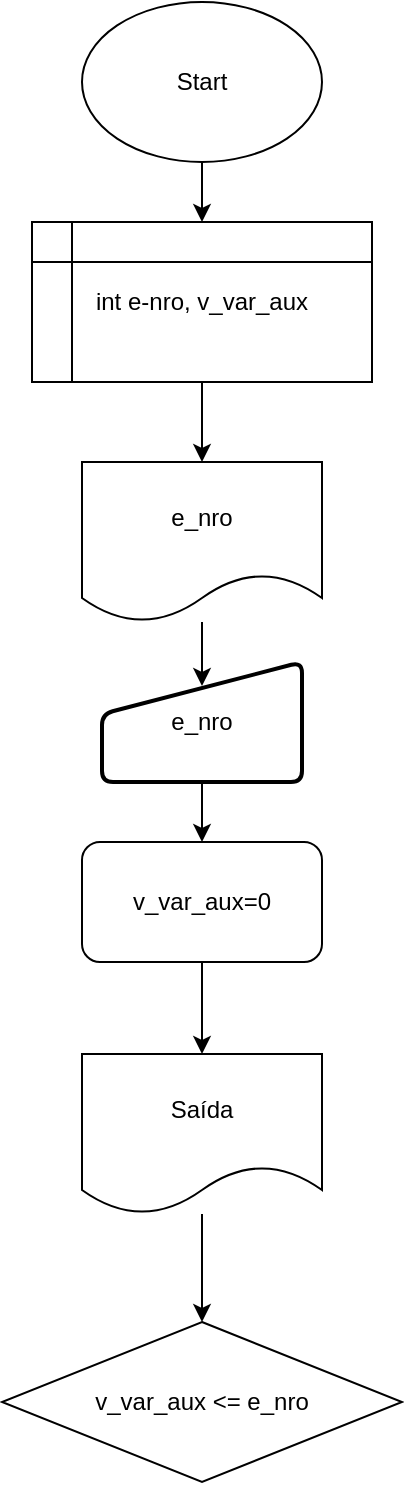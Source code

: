 <mxfile version="17.4.0" type="device"><diagram id="O2naOotr4jOkaDZB_bnx" name="Page-1"><mxGraphModel dx="1422" dy="1963" grid="1" gridSize="10" guides="1" tooltips="1" connect="1" arrows="1" fold="1" page="1" pageScale="1" pageWidth="827" pageHeight="1169" math="0" shadow="0"><root><mxCell id="0"/><mxCell id="1" parent="0"/><mxCell id="Vpa1Qp3E8VOuGn9DeOBI-2" style="edgeStyle=orthogonalEdgeStyle;rounded=0;orthogonalLoop=1;jettySize=auto;html=1;" edge="1" parent="1" source="Vpa1Qp3E8VOuGn9DeOBI-1" target="Vpa1Qp3E8VOuGn9DeOBI-3"><mxGeometry relative="1" as="geometry"><mxPoint x="-35" y="-920" as="targetPoint"/></mxGeometry></mxCell><mxCell id="Vpa1Qp3E8VOuGn9DeOBI-1" value="Start" style="ellipse;whiteSpace=wrap;html=1;" vertex="1" parent="1"><mxGeometry x="75" y="-1150" width="120" height="80" as="geometry"/></mxCell><mxCell id="Vpa1Qp3E8VOuGn9DeOBI-19" style="edgeStyle=orthogonalEdgeStyle;rounded=0;orthogonalLoop=1;jettySize=auto;html=1;exitX=0.5;exitY=1;exitDx=0;exitDy=0;entryX=0.5;entryY=0;entryDx=0;entryDy=0;" edge="1" parent="1" source="Vpa1Qp3E8VOuGn9DeOBI-3" target="Vpa1Qp3E8VOuGn9DeOBI-7"><mxGeometry relative="1" as="geometry"/></mxCell><mxCell id="Vpa1Qp3E8VOuGn9DeOBI-3" value="int e-nro, v_var_aux" style="shape=internalStorage;whiteSpace=wrap;html=1;backgroundOutline=1;" vertex="1" parent="1"><mxGeometry x="50" y="-1040" width="170" height="80" as="geometry"/></mxCell><mxCell id="Vpa1Qp3E8VOuGn9DeOBI-16" style="edgeStyle=orthogonalEdgeStyle;rounded=0;orthogonalLoop=1;jettySize=auto;html=1;entryX=0.5;entryY=0.2;entryDx=0;entryDy=0;entryPerimeter=0;" edge="1" parent="1" source="Vpa1Qp3E8VOuGn9DeOBI-7" target="Vpa1Qp3E8VOuGn9DeOBI-12"><mxGeometry relative="1" as="geometry"/></mxCell><mxCell id="Vpa1Qp3E8VOuGn9DeOBI-7" value="e_nro" style="shape=document;whiteSpace=wrap;html=1;boundedLbl=1;" vertex="1" parent="1"><mxGeometry x="75" y="-920" width="120" height="80" as="geometry"/></mxCell><mxCell id="Vpa1Qp3E8VOuGn9DeOBI-20" style="edgeStyle=orthogonalEdgeStyle;rounded=0;orthogonalLoop=1;jettySize=auto;html=1;exitX=0.5;exitY=1;exitDx=0;exitDy=0;" edge="1" parent="1" source="Vpa1Qp3E8VOuGn9DeOBI-12" target="Vpa1Qp3E8VOuGn9DeOBI-17"><mxGeometry relative="1" as="geometry"/></mxCell><mxCell id="Vpa1Qp3E8VOuGn9DeOBI-12" value="e_nro" style="html=1;strokeWidth=2;shape=manualInput;whiteSpace=wrap;rounded=1;size=26;arcSize=11;" vertex="1" parent="1"><mxGeometry x="85" y="-820" width="100" height="60" as="geometry"/></mxCell><mxCell id="Vpa1Qp3E8VOuGn9DeOBI-22" style="edgeStyle=orthogonalEdgeStyle;rounded=0;orthogonalLoop=1;jettySize=auto;html=1;exitX=0.5;exitY=1;exitDx=0;exitDy=0;entryX=0.5;entryY=0;entryDx=0;entryDy=0;" edge="1" parent="1" source="Vpa1Qp3E8VOuGn9DeOBI-17" target="Vpa1Qp3E8VOuGn9DeOBI-21"><mxGeometry relative="1" as="geometry"/></mxCell><mxCell id="Vpa1Qp3E8VOuGn9DeOBI-17" value="v_var_aux=0" style="rounded=1;whiteSpace=wrap;html=1;" vertex="1" parent="1"><mxGeometry x="75" y="-730" width="120" height="60" as="geometry"/></mxCell><mxCell id="Vpa1Qp3E8VOuGn9DeOBI-27" style="edgeStyle=orthogonalEdgeStyle;rounded=0;orthogonalLoop=1;jettySize=auto;html=1;entryX=0.5;entryY=0;entryDx=0;entryDy=0;" edge="1" parent="1" source="Vpa1Qp3E8VOuGn9DeOBI-21" target="Vpa1Qp3E8VOuGn9DeOBI-23"><mxGeometry relative="1" as="geometry"/></mxCell><mxCell id="Vpa1Qp3E8VOuGn9DeOBI-21" value="Saída" style="shape=document;whiteSpace=wrap;html=1;boundedLbl=1;" vertex="1" parent="1"><mxGeometry x="75" y="-624" width="120" height="80" as="geometry"/></mxCell><mxCell id="Vpa1Qp3E8VOuGn9DeOBI-23" value="v_var_aux &amp;lt;= e_nro" style="rhombus;whiteSpace=wrap;html=1;" vertex="1" parent="1"><mxGeometry x="35" y="-490" width="200" height="80" as="geometry"/></mxCell></root></mxGraphModel></diagram></mxfile>